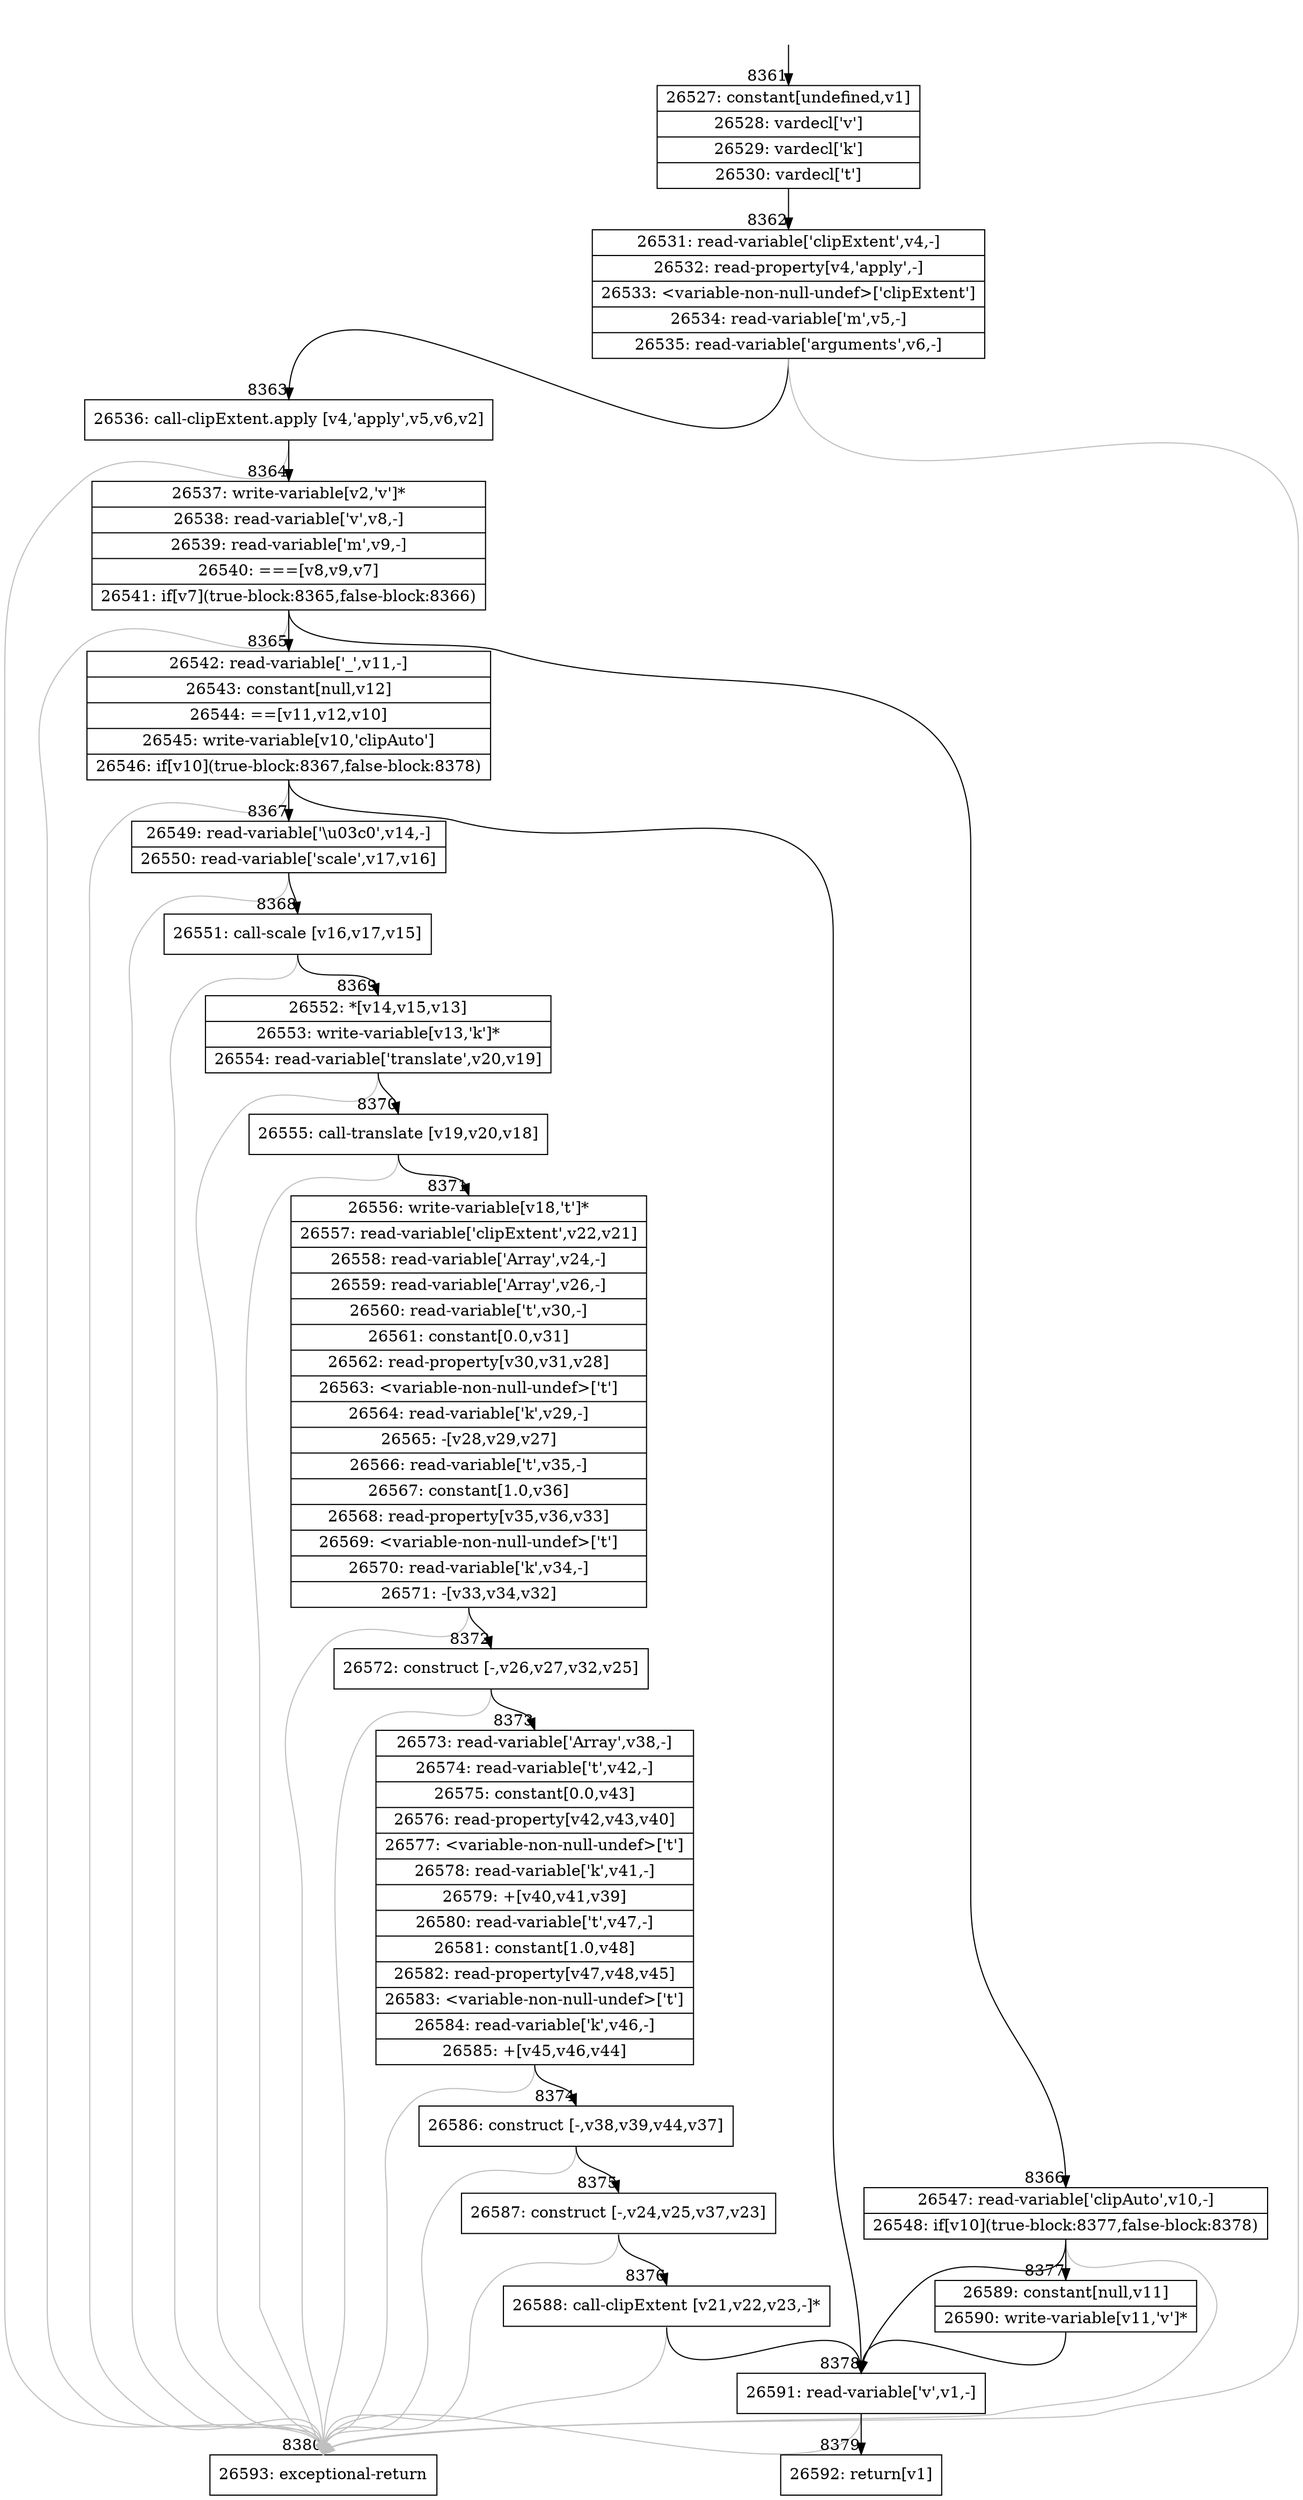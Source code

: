 digraph {
rankdir="TD"
BB_entry794[shape=none,label=""];
BB_entry794 -> BB8361 [tailport=s, headport=n, headlabel="    8361"]
BB8361 [shape=record label="{26527: constant[undefined,v1]|26528: vardecl['v']|26529: vardecl['k']|26530: vardecl['t']}" ] 
BB8361 -> BB8362 [tailport=s, headport=n, headlabel="      8362"]
BB8362 [shape=record label="{26531: read-variable['clipExtent',v4,-]|26532: read-property[v4,'apply',-]|26533: \<variable-non-null-undef\>['clipExtent']|26534: read-variable['m',v5,-]|26535: read-variable['arguments',v6,-]}" ] 
BB8362 -> BB8363 [tailport=s, headport=n, headlabel="      8363"]
BB8362 -> BB8380 [tailport=s, headport=n, color=gray, headlabel="      8380"]
BB8363 [shape=record label="{26536: call-clipExtent.apply [v4,'apply',v5,v6,v2]}" ] 
BB8363 -> BB8364 [tailport=s, headport=n, headlabel="      8364"]
BB8363 -> BB8380 [tailport=s, headport=n, color=gray]
BB8364 [shape=record label="{26537: write-variable[v2,'v']*|26538: read-variable['v',v8,-]|26539: read-variable['m',v9,-]|26540: ===[v8,v9,v7]|26541: if[v7](true-block:8365,false-block:8366)}" ] 
BB8364 -> BB8365 [tailport=s, headport=n, headlabel="      8365"]
BB8364 -> BB8366 [tailport=s, headport=n, headlabel="      8366"]
BB8364 -> BB8380 [tailport=s, headport=n, color=gray]
BB8365 [shape=record label="{26542: read-variable['_',v11,-]|26543: constant[null,v12]|26544: ==[v11,v12,v10]|26545: write-variable[v10,'clipAuto']|26546: if[v10](true-block:8367,false-block:8378)}" ] 
BB8365 -> BB8367 [tailport=s, headport=n, headlabel="      8367"]
BB8365 -> BB8378 [tailport=s, headport=n, headlabel="      8378"]
BB8365 -> BB8380 [tailport=s, headport=n, color=gray]
BB8366 [shape=record label="{26547: read-variable['clipAuto',v10,-]|26548: if[v10](true-block:8377,false-block:8378)}" ] 
BB8366 -> BB8377 [tailport=s, headport=n, headlabel="      8377"]
BB8366 -> BB8378 [tailport=s, headport=n]
BB8366 -> BB8380 [tailport=s, headport=n, color=gray]
BB8367 [shape=record label="{26549: read-variable['\\u03c0',v14,-]|26550: read-variable['scale',v17,v16]}" ] 
BB8367 -> BB8368 [tailport=s, headport=n, headlabel="      8368"]
BB8367 -> BB8380 [tailport=s, headport=n, color=gray]
BB8368 [shape=record label="{26551: call-scale [v16,v17,v15]}" ] 
BB8368 -> BB8369 [tailport=s, headport=n, headlabel="      8369"]
BB8368 -> BB8380 [tailport=s, headport=n, color=gray]
BB8369 [shape=record label="{26552: *[v14,v15,v13]|26553: write-variable[v13,'k']*|26554: read-variable['translate',v20,v19]}" ] 
BB8369 -> BB8370 [tailport=s, headport=n, headlabel="      8370"]
BB8369 -> BB8380 [tailport=s, headport=n, color=gray]
BB8370 [shape=record label="{26555: call-translate [v19,v20,v18]}" ] 
BB8370 -> BB8371 [tailport=s, headport=n, headlabel="      8371"]
BB8370 -> BB8380 [tailport=s, headport=n, color=gray]
BB8371 [shape=record label="{26556: write-variable[v18,'t']*|26557: read-variable['clipExtent',v22,v21]|26558: read-variable['Array',v24,-]|26559: read-variable['Array',v26,-]|26560: read-variable['t',v30,-]|26561: constant[0.0,v31]|26562: read-property[v30,v31,v28]|26563: \<variable-non-null-undef\>['t']|26564: read-variable['k',v29,-]|26565: -[v28,v29,v27]|26566: read-variable['t',v35,-]|26567: constant[1.0,v36]|26568: read-property[v35,v36,v33]|26569: \<variable-non-null-undef\>['t']|26570: read-variable['k',v34,-]|26571: -[v33,v34,v32]}" ] 
BB8371 -> BB8372 [tailport=s, headport=n, headlabel="      8372"]
BB8371 -> BB8380 [tailport=s, headport=n, color=gray]
BB8372 [shape=record label="{26572: construct [-,v26,v27,v32,v25]}" ] 
BB8372 -> BB8373 [tailport=s, headport=n, headlabel="      8373"]
BB8372 -> BB8380 [tailport=s, headport=n, color=gray]
BB8373 [shape=record label="{26573: read-variable['Array',v38,-]|26574: read-variable['t',v42,-]|26575: constant[0.0,v43]|26576: read-property[v42,v43,v40]|26577: \<variable-non-null-undef\>['t']|26578: read-variable['k',v41,-]|26579: +[v40,v41,v39]|26580: read-variable['t',v47,-]|26581: constant[1.0,v48]|26582: read-property[v47,v48,v45]|26583: \<variable-non-null-undef\>['t']|26584: read-variable['k',v46,-]|26585: +[v45,v46,v44]}" ] 
BB8373 -> BB8374 [tailport=s, headport=n, headlabel="      8374"]
BB8373 -> BB8380 [tailport=s, headport=n, color=gray]
BB8374 [shape=record label="{26586: construct [-,v38,v39,v44,v37]}" ] 
BB8374 -> BB8375 [tailport=s, headport=n, headlabel="      8375"]
BB8374 -> BB8380 [tailport=s, headport=n, color=gray]
BB8375 [shape=record label="{26587: construct [-,v24,v25,v37,v23]}" ] 
BB8375 -> BB8376 [tailport=s, headport=n, headlabel="      8376"]
BB8375 -> BB8380 [tailport=s, headport=n, color=gray]
BB8376 [shape=record label="{26588: call-clipExtent [v21,v22,v23,-]*}" ] 
BB8376 -> BB8378 [tailport=s, headport=n]
BB8376 -> BB8380 [tailport=s, headport=n, color=gray]
BB8377 [shape=record label="{26589: constant[null,v11]|26590: write-variable[v11,'v']*}" ] 
BB8377 -> BB8378 [tailport=s, headport=n]
BB8378 [shape=record label="{26591: read-variable['v',v1,-]}" ] 
BB8378 -> BB8379 [tailport=s, headport=n, headlabel="      8379"]
BB8378 -> BB8380 [tailport=s, headport=n, color=gray]
BB8379 [shape=record label="{26592: return[v1]}" ] 
BB8380 [shape=record label="{26593: exceptional-return}" ] 
//#$~ 4752
}
